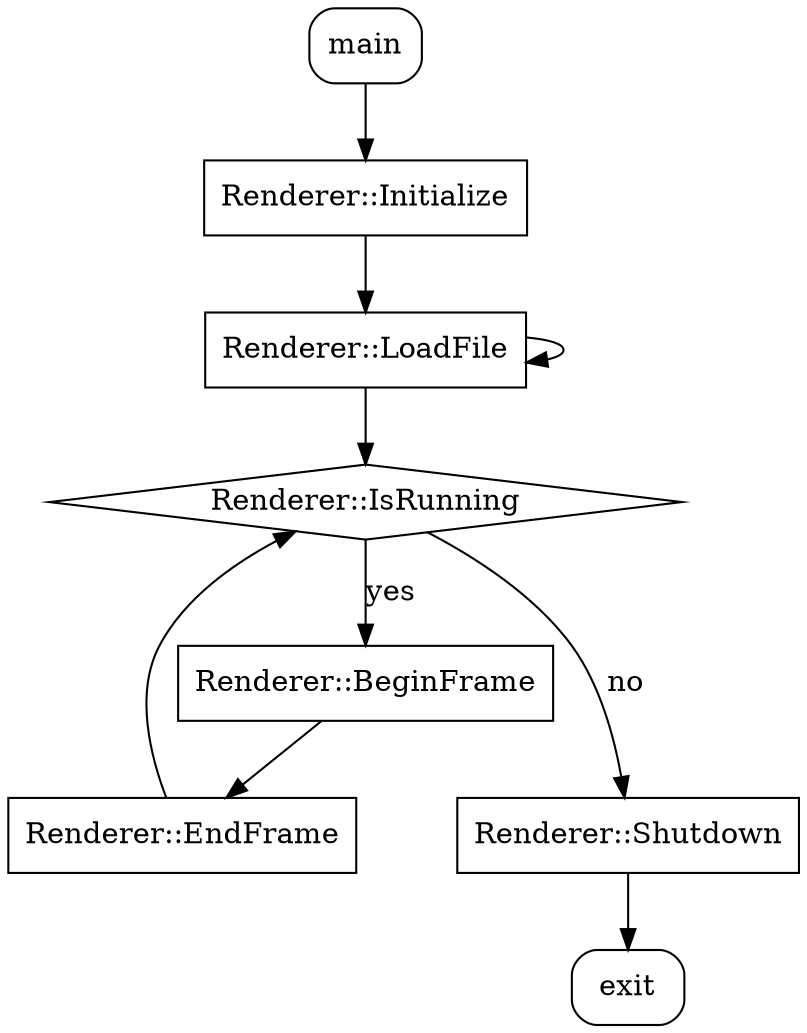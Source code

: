 digraph {
  node[shape="box", style="rounded"]
    main; exit;
  node[shape="box", style=""]
    init; load_file; begin_frame; end_frame; shutdown
  node[shape="diamond", style=""]
    is_running

  main -> init -> load_file -> is_running;
  load_file -> load_file;
  is_running -> shutdown[label="no"];
  is_running -> begin_frame[label="yes"];
  shutdown -> exit;
  begin_frame -> end_frame -> is_running;

  init [label="Renderer::Initialize", URL="\ref iris::Renderer::Initialize"]
  load_file [label="Renderer::LoadFile", URL="\ref iris::Renderer::LoadFile"]
  is_running [label="Renderer::IsRunning", URL="\ref iris::Renderer::IsRunning"]
  shutdown [label="Renderer::Shutdown", URL="\ref iris::Renderer::Shutdown"]
  begin_frame [label="Renderer::BeginFrame", URL="\ref iris::Renderer::BeginFrame"]
  end_frame [label="Renderer::EndFrame", URL="\ref iris::Renderer::EndFrame"]

  {rank=same; end_frame shutdown}
}
